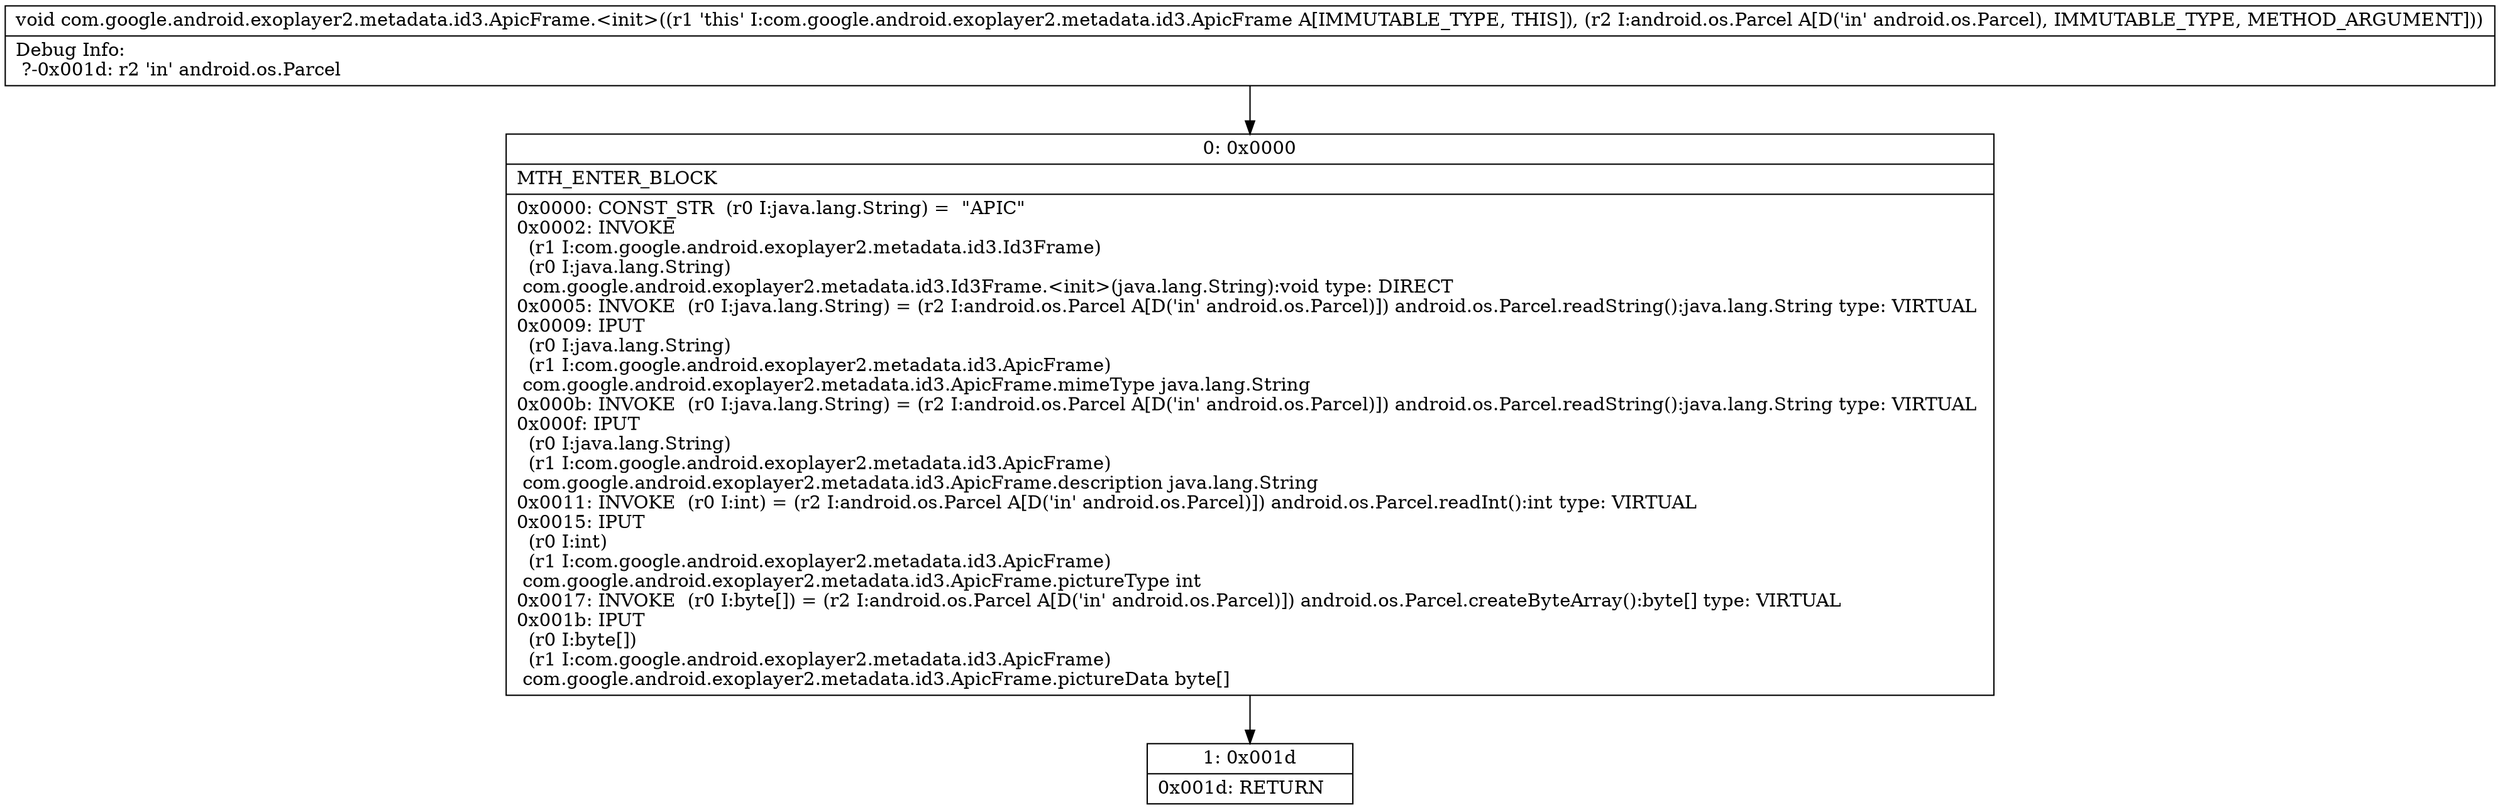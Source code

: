 digraph "CFG forcom.google.android.exoplayer2.metadata.id3.ApicFrame.\<init\>(Landroid\/os\/Parcel;)V" {
Node_0 [shape=record,label="{0\:\ 0x0000|MTH_ENTER_BLOCK\l|0x0000: CONST_STR  (r0 I:java.lang.String) =  \"APIC\" \l0x0002: INVOKE  \l  (r1 I:com.google.android.exoplayer2.metadata.id3.Id3Frame)\l  (r0 I:java.lang.String)\l com.google.android.exoplayer2.metadata.id3.Id3Frame.\<init\>(java.lang.String):void type: DIRECT \l0x0005: INVOKE  (r0 I:java.lang.String) = (r2 I:android.os.Parcel A[D('in' android.os.Parcel)]) android.os.Parcel.readString():java.lang.String type: VIRTUAL \l0x0009: IPUT  \l  (r0 I:java.lang.String)\l  (r1 I:com.google.android.exoplayer2.metadata.id3.ApicFrame)\l com.google.android.exoplayer2.metadata.id3.ApicFrame.mimeType java.lang.String \l0x000b: INVOKE  (r0 I:java.lang.String) = (r2 I:android.os.Parcel A[D('in' android.os.Parcel)]) android.os.Parcel.readString():java.lang.String type: VIRTUAL \l0x000f: IPUT  \l  (r0 I:java.lang.String)\l  (r1 I:com.google.android.exoplayer2.metadata.id3.ApicFrame)\l com.google.android.exoplayer2.metadata.id3.ApicFrame.description java.lang.String \l0x0011: INVOKE  (r0 I:int) = (r2 I:android.os.Parcel A[D('in' android.os.Parcel)]) android.os.Parcel.readInt():int type: VIRTUAL \l0x0015: IPUT  \l  (r0 I:int)\l  (r1 I:com.google.android.exoplayer2.metadata.id3.ApicFrame)\l com.google.android.exoplayer2.metadata.id3.ApicFrame.pictureType int \l0x0017: INVOKE  (r0 I:byte[]) = (r2 I:android.os.Parcel A[D('in' android.os.Parcel)]) android.os.Parcel.createByteArray():byte[] type: VIRTUAL \l0x001b: IPUT  \l  (r0 I:byte[])\l  (r1 I:com.google.android.exoplayer2.metadata.id3.ApicFrame)\l com.google.android.exoplayer2.metadata.id3.ApicFrame.pictureData byte[] \l}"];
Node_1 [shape=record,label="{1\:\ 0x001d|0x001d: RETURN   \l}"];
MethodNode[shape=record,label="{void com.google.android.exoplayer2.metadata.id3.ApicFrame.\<init\>((r1 'this' I:com.google.android.exoplayer2.metadata.id3.ApicFrame A[IMMUTABLE_TYPE, THIS]), (r2 I:android.os.Parcel A[D('in' android.os.Parcel), IMMUTABLE_TYPE, METHOD_ARGUMENT]))  | Debug Info:\l  ?\-0x001d: r2 'in' android.os.Parcel\l}"];
MethodNode -> Node_0;
Node_0 -> Node_1;
}

